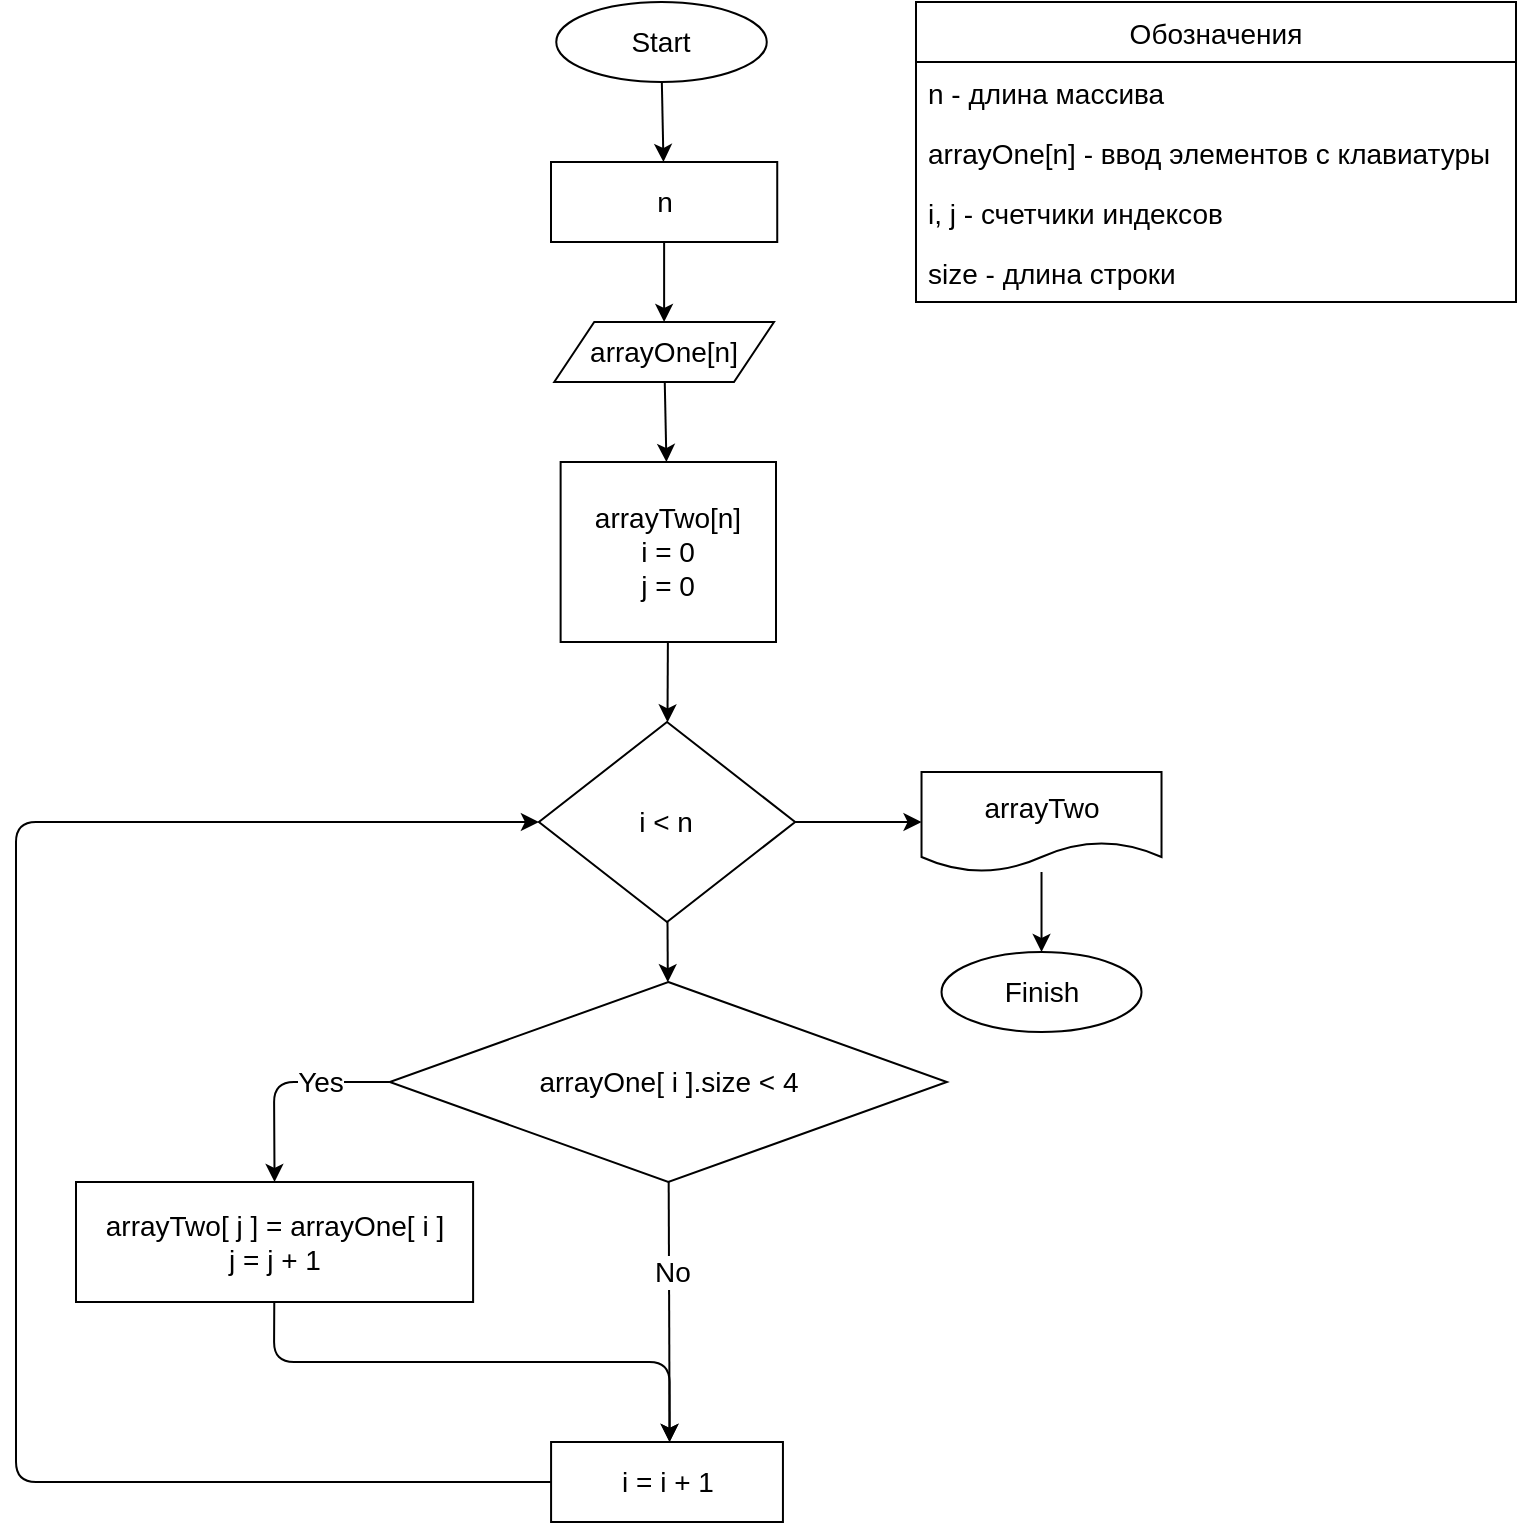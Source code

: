 <mxfile>
    <diagram id="KOKhXPnZfj2Gx2Ns34me" name="Страница 1">
        <mxGraphModel dx="668" dy="664" grid="1" gridSize="10" guides="1" tooltips="1" connect="1" arrows="1" fold="1" page="1" pageScale="1" pageWidth="827" pageHeight="1169" math="0" shadow="0">
            <root>
                <mxCell id="0"/>
                <mxCell id="1" parent="0"/>
                <mxCell id="37" value="" style="edgeStyle=none;html=1;fontSize=14;" edge="1" parent="1" source="2" target="31">
                    <mxGeometry relative="1" as="geometry"/>
                </mxCell>
                <mxCell id="2" value="Start" style="ellipse;whiteSpace=wrap;html=1;fontSize=14;" vertex="1" parent="1">
                    <mxGeometry x="290.13" y="10" width="105.25" height="40" as="geometry"/>
                </mxCell>
                <mxCell id="36" value="" style="edgeStyle=none;html=1;fontSize=14;" edge="1" parent="1" source="3" target="12">
                    <mxGeometry relative="1" as="geometry"/>
                </mxCell>
                <mxCell id="3" value="arrayOne[n]" style="shape=parallelogram;perimeter=parallelogramPerimeter;whiteSpace=wrap;html=1;fixedSize=1;fontSize=14;" vertex="1" parent="1">
                    <mxGeometry x="289.12" y="170" width="109.88" height="30" as="geometry"/>
                </mxCell>
                <mxCell id="6" value="Обозначения" style="swimlane;fontStyle=0;childLayout=stackLayout;horizontal=1;startSize=30;horizontalStack=0;resizeParent=1;resizeParentMax=0;resizeLast=0;collapsible=1;marginBottom=0;fontSize=14;" vertex="1" parent="1">
                    <mxGeometry x="470" y="10" width="300" height="150" as="geometry">
                        <mxRectangle x="600" y="20" width="110" height="30" as="alternateBounds"/>
                    </mxGeometry>
                </mxCell>
                <mxCell id="7" value="n - длина массива" style="text;strokeColor=none;fillColor=none;align=left;verticalAlign=middle;spacingLeft=4;spacingRight=4;overflow=hidden;points=[[0,0.5],[1,0.5]];portConstraint=eastwest;rotatable=0;fontSize=14;" vertex="1" parent="6">
                    <mxGeometry y="30" width="300" height="30" as="geometry"/>
                </mxCell>
                <mxCell id="39" value="arrayOne[n] - ввод элементов с клавиатуры" style="text;strokeColor=none;fillColor=none;align=left;verticalAlign=middle;spacingLeft=4;spacingRight=4;overflow=hidden;points=[[0,0.5],[1,0.5]];portConstraint=eastwest;rotatable=0;fontSize=14;" vertex="1" parent="6">
                    <mxGeometry y="60" width="300" height="30" as="geometry"/>
                </mxCell>
                <mxCell id="8" value="i, j - счетчики индексов" style="text;strokeColor=none;fillColor=none;align=left;verticalAlign=middle;spacingLeft=4;spacingRight=4;overflow=hidden;points=[[0,0.5],[1,0.5]];portConstraint=eastwest;rotatable=0;fontSize=14;" vertex="1" parent="6">
                    <mxGeometry y="90" width="300" height="30" as="geometry"/>
                </mxCell>
                <mxCell id="38" value="size - длина строки" style="text;strokeColor=none;fillColor=none;align=left;verticalAlign=middle;spacingLeft=4;spacingRight=4;overflow=hidden;points=[[0,0.5],[1,0.5]];portConstraint=eastwest;rotatable=0;fontSize=14;" vertex="1" parent="6">
                    <mxGeometry y="120" width="300" height="30" as="geometry"/>
                </mxCell>
                <mxCell id="16" value="" style="edgeStyle=none;html=1;fontSize=14;" edge="1" parent="1" source="12" target="15">
                    <mxGeometry relative="1" as="geometry"/>
                </mxCell>
                <mxCell id="12" value="arrayTwo[n]&lt;br style=&quot;font-size: 14px&quot;&gt;i = 0&lt;br style=&quot;font-size: 14px&quot;&gt;j = 0" style="rounded=0;whiteSpace=wrap;html=1;fontSize=14;" vertex="1" parent="1">
                    <mxGeometry x="292.31" y="240" width="107.69" height="90" as="geometry"/>
                </mxCell>
                <mxCell id="18" value="" style="edgeStyle=none;html=1;fontSize=14;" edge="1" parent="1" source="15" target="17">
                    <mxGeometry relative="1" as="geometry"/>
                </mxCell>
                <mxCell id="28" value="" style="edgeStyle=none;html=1;fontSize=14;" edge="1" parent="1" source="15" target="27">
                    <mxGeometry relative="1" as="geometry"/>
                </mxCell>
                <mxCell id="15" value="i &amp;lt; n" style="rhombus;whiteSpace=wrap;html=1;fontSize=14;" vertex="1" parent="1">
                    <mxGeometry x="281.45" y="370" width="128.12" height="100" as="geometry"/>
                </mxCell>
                <mxCell id="20" style="edgeStyle=none;html=1;entryX=0.5;entryY=0;entryDx=0;entryDy=0;fontSize=14;" edge="1" parent="1" source="17" target="19">
                    <mxGeometry relative="1" as="geometry">
                        <Array as="points">
                            <mxPoint x="149" y="550"/>
                        </Array>
                    </mxGeometry>
                </mxCell>
                <mxCell id="21" value="Yes" style="edgeLabel;html=1;align=center;verticalAlign=middle;resizable=0;points=[];fontSize=14;" vertex="1" connectable="0" parent="20">
                    <mxGeometry x="-0.007" y="3" relative="1" as="geometry">
                        <mxPoint x="18" y="-3" as="offset"/>
                    </mxGeometry>
                </mxCell>
                <mxCell id="23" style="edgeStyle=none;html=1;entryX=0.5;entryY=0;entryDx=0;entryDy=0;fontSize=14;" edge="1" parent="1" source="17">
                    <mxGeometry relative="1" as="geometry">
                        <mxPoint x="346.825" y="730" as="targetPoint"/>
                    </mxGeometry>
                </mxCell>
                <mxCell id="25" value="No" style="edgeLabel;html=1;align=center;verticalAlign=middle;resizable=0;points=[];fontSize=14;" vertex="1" connectable="0" parent="23">
                    <mxGeometry x="-0.313" y="1" relative="1" as="geometry">
                        <mxPoint as="offset"/>
                    </mxGeometry>
                </mxCell>
                <mxCell id="17" value="arrayOne[ i ].size &amp;lt; 4" style="rhombus;whiteSpace=wrap;html=1;fontSize=14;" vertex="1" parent="1">
                    <mxGeometry x="206.88" y="500" width="278.55" height="100" as="geometry"/>
                </mxCell>
                <mxCell id="24" style="edgeStyle=none;html=1;fontSize=14;" edge="1" parent="1" source="19">
                    <mxGeometry relative="1" as="geometry">
                        <mxPoint x="346.76" y="730" as="targetPoint"/>
                        <Array as="points">
                            <mxPoint x="149" y="690"/>
                            <mxPoint x="262.76" y="690"/>
                            <mxPoint x="346.76" y="690"/>
                        </Array>
                    </mxGeometry>
                </mxCell>
                <mxCell id="19" value="arrayTwo[ j ] = arrayOne[ i ]&lt;br style=&quot;font-size: 14px;&quot;&gt;j = j + 1" style="rounded=0;whiteSpace=wrap;html=1;fontSize=14;" vertex="1" parent="1">
                    <mxGeometry x="50" y="600" width="198.55" height="60" as="geometry"/>
                </mxCell>
                <mxCell id="26" style="edgeStyle=none;html=1;entryX=0;entryY=0.5;entryDx=0;entryDy=0;fontSize=14;" edge="1" parent="1" target="15">
                    <mxGeometry relative="1" as="geometry">
                        <mxPoint x="288.86" y="750" as="sourcePoint"/>
                        <Array as="points">
                            <mxPoint x="20" y="750"/>
                            <mxPoint x="20" y="670"/>
                            <mxPoint x="20" y="560"/>
                            <mxPoint x="20" y="520"/>
                            <mxPoint x="20" y="420"/>
                        </Array>
                    </mxGeometry>
                </mxCell>
                <mxCell id="22" value="i = i + 1" style="rounded=0;whiteSpace=wrap;html=1;fontSize=14;" vertex="1" parent="1">
                    <mxGeometry x="287.54" y="730" width="115.93" height="40" as="geometry"/>
                </mxCell>
                <mxCell id="30" value="" style="edgeStyle=none;html=1;fontSize=14;" edge="1" parent="1" source="27" target="29">
                    <mxGeometry relative="1" as="geometry"/>
                </mxCell>
                <mxCell id="27" value="arrayTwo" style="shape=document;whiteSpace=wrap;html=1;boundedLbl=1;fontSize=14;" vertex="1" parent="1">
                    <mxGeometry x="472.76" y="395" width="120" height="50" as="geometry"/>
                </mxCell>
                <mxCell id="29" value="Finish" style="ellipse;whiteSpace=wrap;html=1;fontSize=14;" vertex="1" parent="1">
                    <mxGeometry x="482.76" y="485" width="100" height="40" as="geometry"/>
                </mxCell>
                <mxCell id="35" value="" style="edgeStyle=none;html=1;fontSize=14;" edge="1" parent="1" source="31" target="3">
                    <mxGeometry relative="1" as="geometry"/>
                </mxCell>
                <mxCell id="31" value="n" style="rounded=0;whiteSpace=wrap;html=1;fontSize=14;" vertex="1" parent="1">
                    <mxGeometry x="287.5" y="90" width="113.12" height="40" as="geometry"/>
                </mxCell>
            </root>
        </mxGraphModel>
    </diagram>
</mxfile>